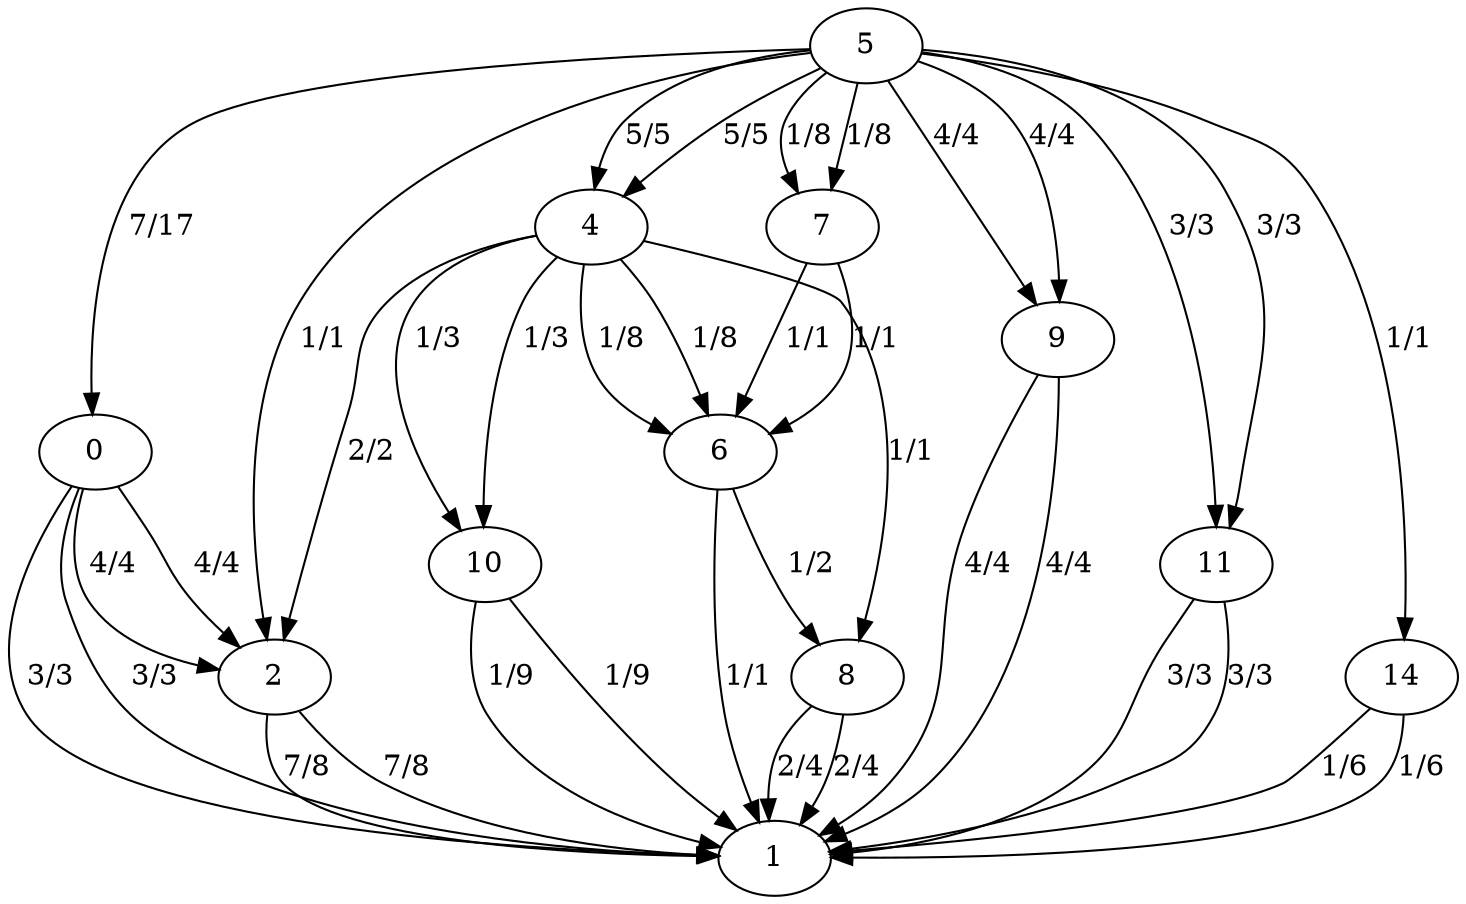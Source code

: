 digraph G {
  0 -> 1 [label="3/3"];
  0 -> 2 [label="4/4"];
  0 -> 1 [label="3/3"];
  0 -> 2 [label="4/4"];
  2 -> 1 [label="7/8"];
  2 -> 1 [label="7/8"];
  4 -> 6 [label="1/8"];
  4 -> 2 [label="2/2"];
  4 -> 8 [label="1/1"];
  4 -> 10 [label="1/3"];
  4 -> 6 [label="1/8"];
  4 -> 10 [label="1/3"];
  5 -> 4 [label="5/5"];
  5 -> 0 [label="7/17"];
  5 -> 4 [label="5/5"];
  5 -> 7 [label="1/8"];
  5 -> 2 [label="1/1"];
  5 -> 9 [label="4/4"];
  5 -> 11 [label="3/3"];
  5 -> 14 [label="1/1"];
  5 -> 7 [label="1/8"];
  5 -> 9 [label="4/4"];
  5 -> 11 [label="3/3"];
  6 -> 1 [label="1/1"];
  6 -> 8 [label="1/2"];
  7 -> 6 [label="1/1"];
  7 -> 6 [label="1/1"];
  8 -> 1 [label="2/4"];
  8 -> 1 [label="2/4"];
  9 -> 1 [label="4/4"];
  9 -> 1 [label="4/4"];
  10 -> 1 [label="1/9"];
  10 -> 1 [label="1/9"];
  11 -> 1 [label="3/3"];
  11 -> 1 [label="3/3"];
  14 -> 1 [label="1/6"];
  14 -> 1 [label="1/6"];
}